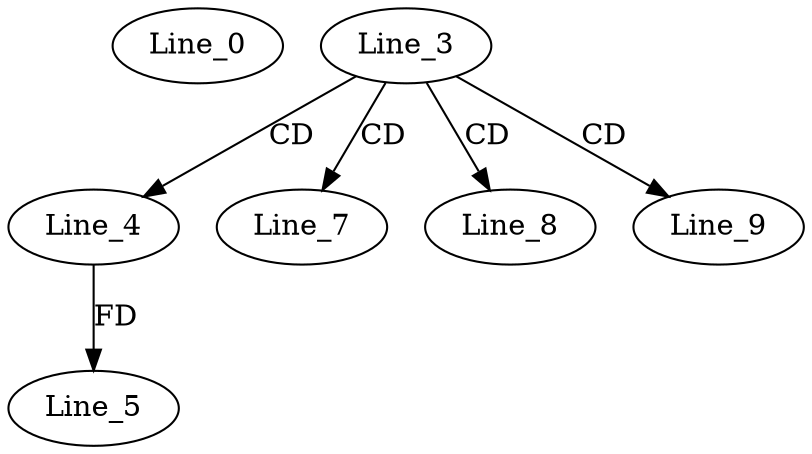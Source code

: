 digraph G {
  Line_0;
  Line_3;
  Line_4;
  Line_5;
  Line_7;
  Line_8;
  Line_9;
  Line_3 -> Line_4 [ label="CD" ];
  Line_4 -> Line_5 [ label="FD" ];
  Line_3 -> Line_7 [ label="CD" ];
  Line_3 -> Line_8 [ label="CD" ];
  Line_3 -> Line_9 [ label="CD" ];
}
